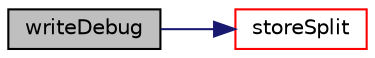 digraph "writeDebug"
{
  bgcolor="transparent";
  edge [fontname="Helvetica",fontsize="10",labelfontname="Helvetica",labelfontsize="10"];
  node [fontname="Helvetica",fontsize="10",shape=record];
  rankdir="LR";
  Node3913 [label="writeDebug",height=0.2,width=0.4,color="black", fillcolor="grey75", style="filled", fontcolor="black"];
  Node3913 -> Node3914 [color="midnightblue",fontsize="10",style="solid",fontname="Helvetica"];
  Node3914 [label="storeSplit",height=0.2,width=0.4,color="red",URL="$a22421.html#a265db1d2d17228b9e0063c008ea20f13",tooltip="Store splitting of cell into 8. "];
}
